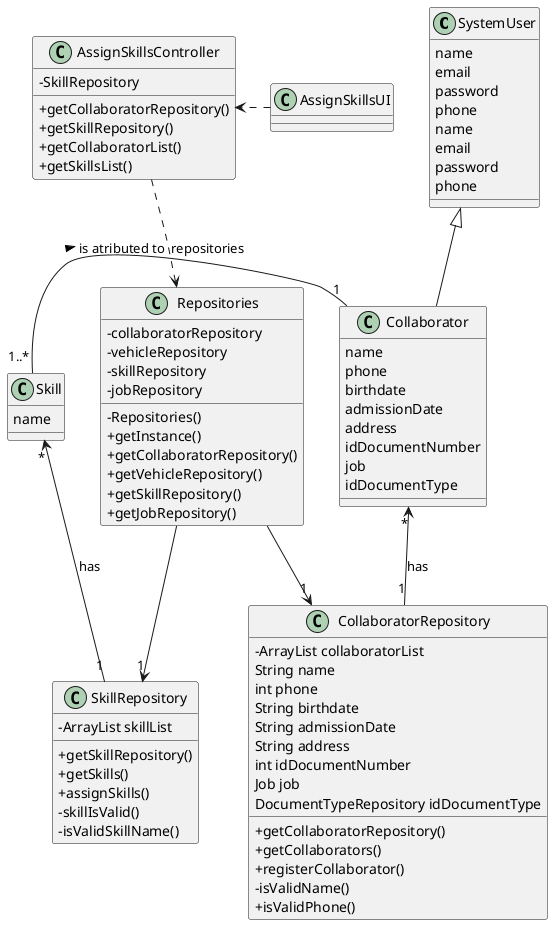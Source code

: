@startuml
skinparam classAttributeIconSize 0
skinparam monochrome false
skinparam packageStyle rectangle
skinparam shadowing false
skinparam linetype polyline
skinparam linetype orto


class SystemUser {
    name
    email
    password
    phone
}

class CollaboratorRepository {
    - ArrayList collaboratorList
    String name
    int phone
    String birthdate
    String admissionDate
    String address
    int idDocumentNumber
    Job job
    DocumentTypeRepository idDocumentType
    + getCollaboratorRepository()
    + getCollaborators()
    + registerCollaborator()
    - isValidName()
    + isValidPhone()
}
class Collaborator{
name
phone
birthdate
admissionDate
address
idDocumentNumber
job
idDocumentType
}


class Repositories {
    - collaboratorRepository
    - vehicleRepository
    - skillRepository
    - jobRepository

    - Repositories()
    + getInstance()
    + getCollaboratorRepository()
    + getVehicleRepository()
    + getSkillRepository()
    + getJobRepository()

}
class SystemUser {
    name
    email
    password
    phone

}
class AssignSkillsController{
-SkillRepository
+getCollaboratorRepository()
+getSkillRepository()
+getCollaboratorList()
+getSkillsList()

}

class AssignSkillsUI{

}



class SkillRepository {
    - ArrayList skillList
    + getSkillRepository()
    + getSkills()
    + assignSkills()
    - skillIsValid()
    - isValidSkillName()
}

class Skill {
    name
}
Repositories -->"1" CollaboratorRepository
Repositories -->"1" SkillRepository
Skill "*" <-- "1" SkillRepository : has
Collaborator "*" <-- "1" CollaboratorRepository : has
Skill "1..*" - "1" Collaborator: is atributed to >
SystemUser <|-- Collaborator
AssignSkillsUI .> AssignSkillsController
AssignSkillsController ..> Repositories : repositories

@enduml